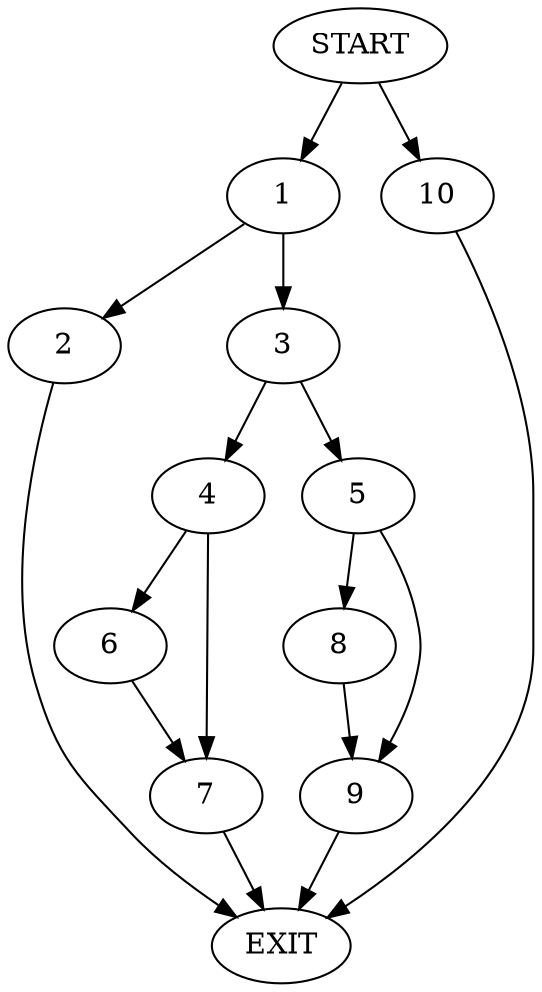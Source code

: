 digraph {
0 [label="START"]
11 [label="EXIT"]
0 -> 1
1 -> 2
1 -> 3
3 -> 4
3 -> 5
2 -> 11
4 -> 6
4 -> 7
5 -> 8
5 -> 9
6 -> 7
7 -> 11
8 -> 9
9 -> 11
0 -> 10
10 -> 11
}
